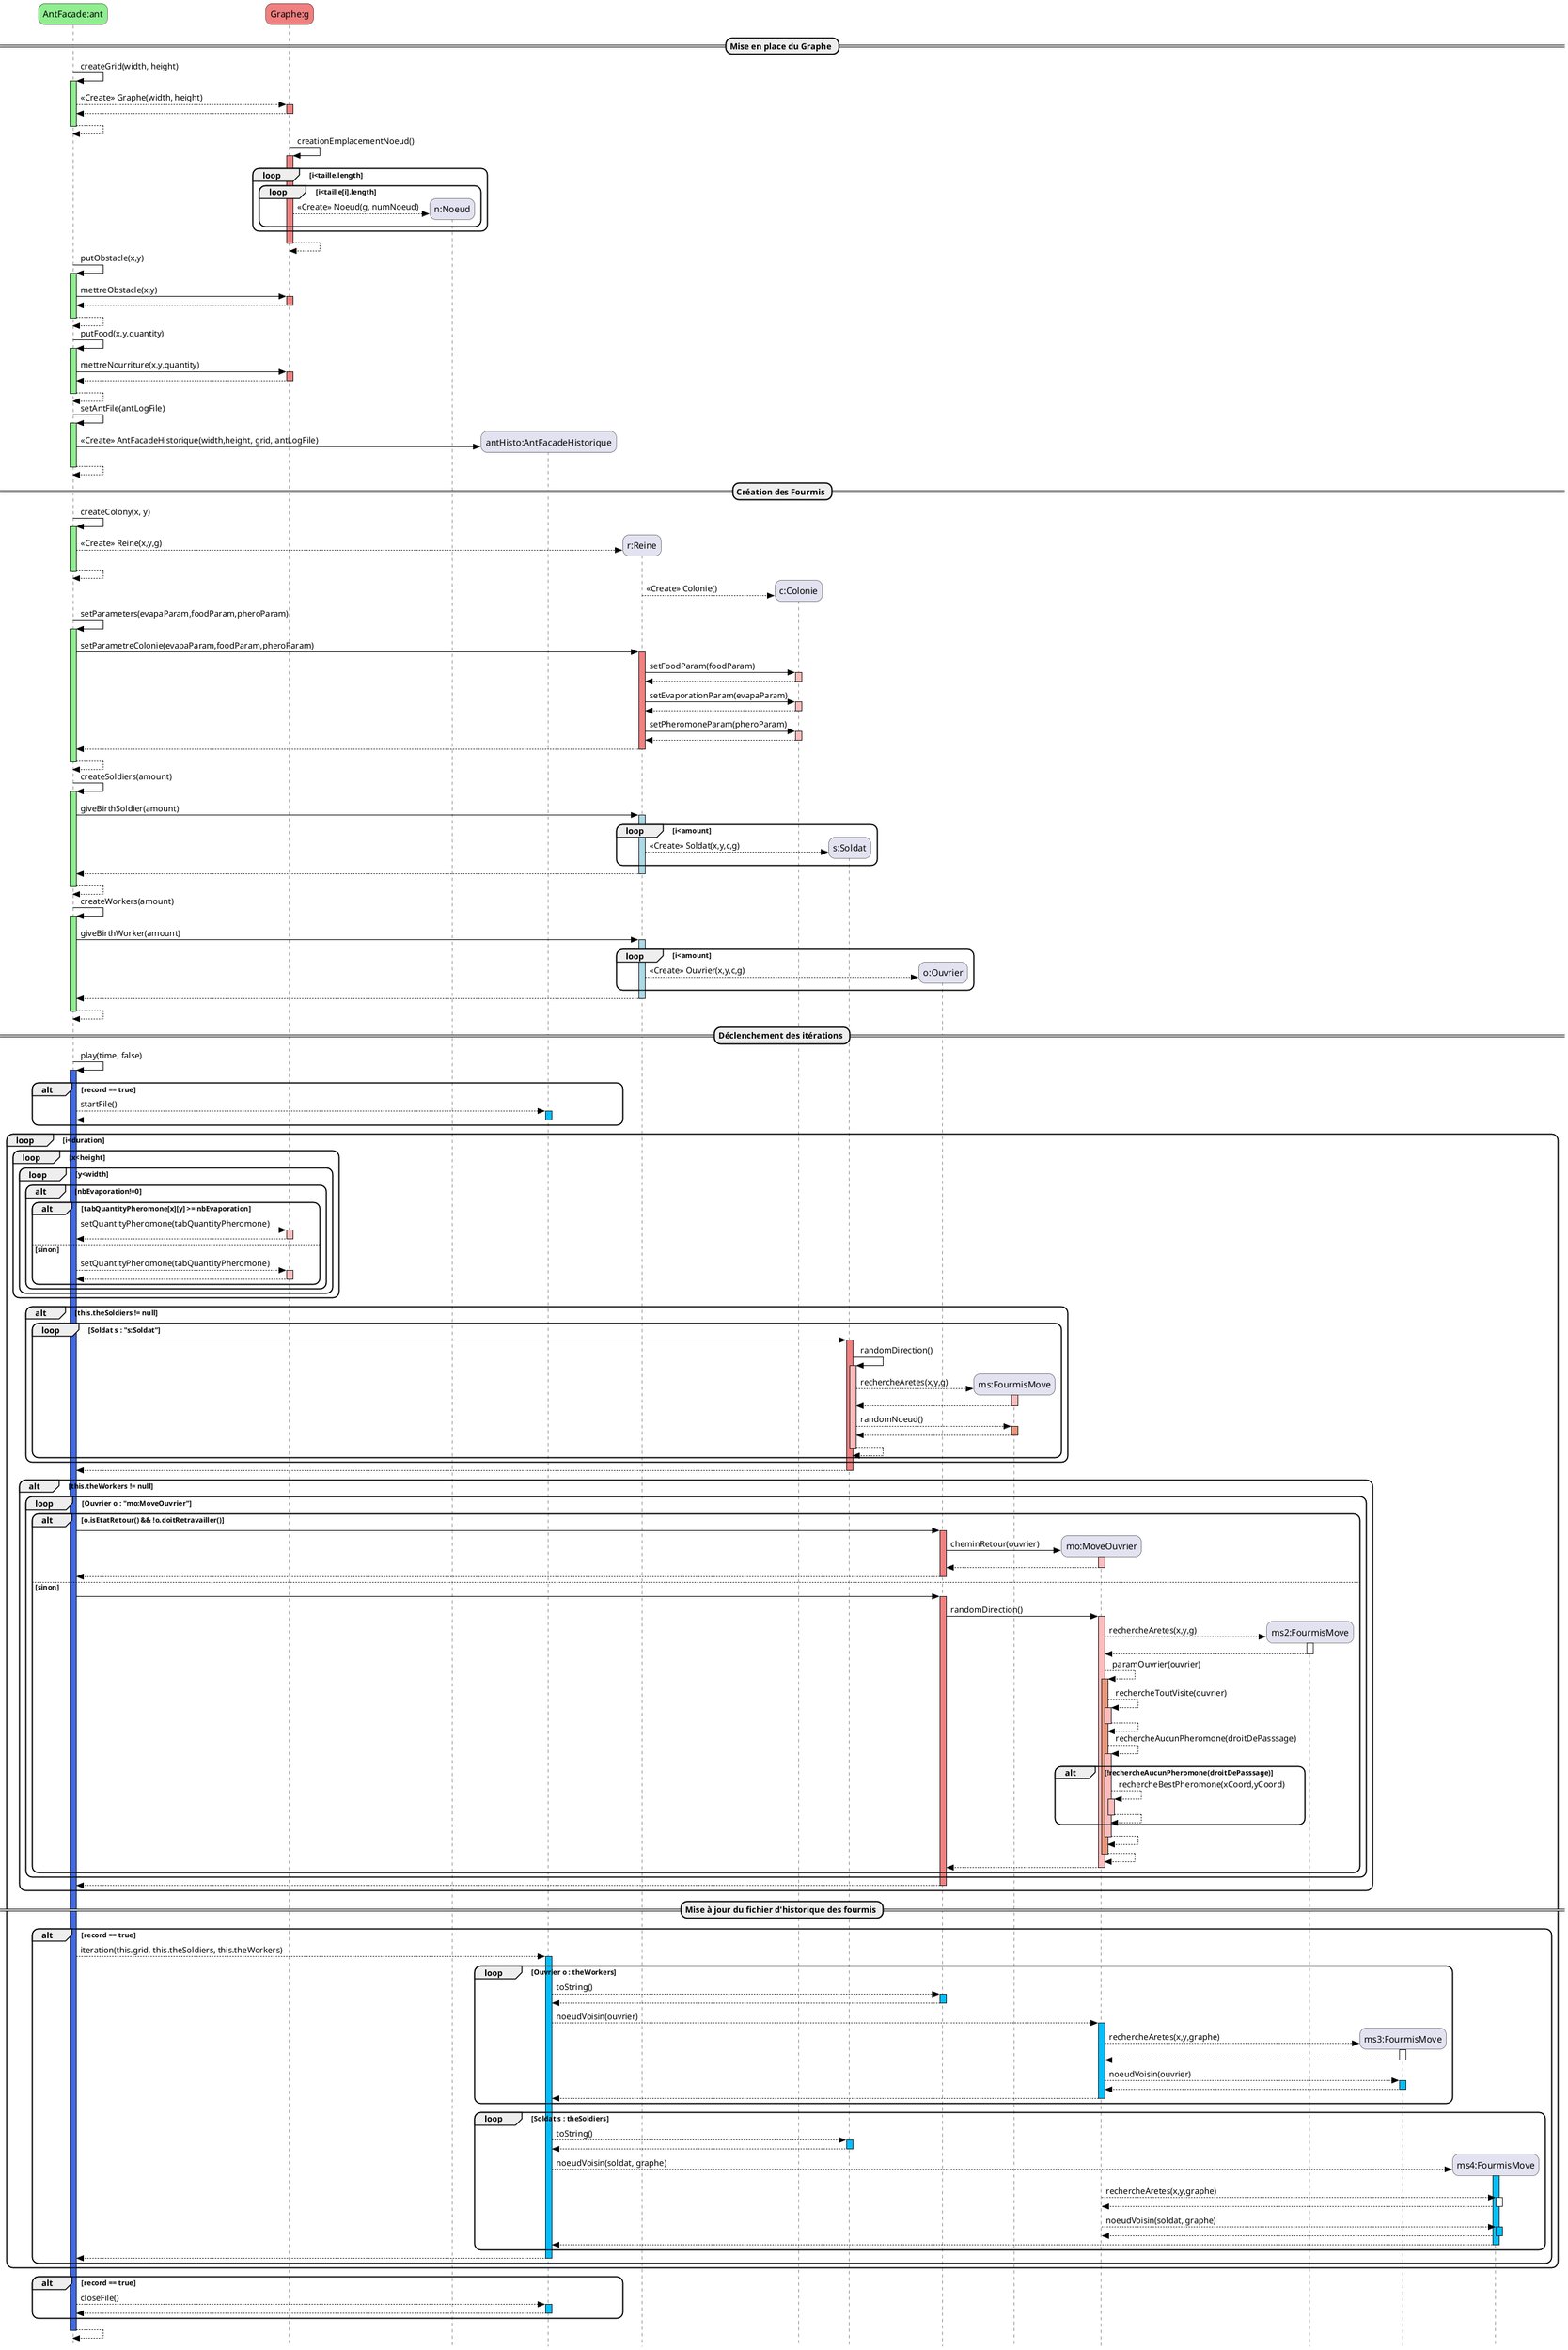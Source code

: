 @startuml
'https://plantuml.com/sequence-diagram

skinparam style strictuml
skinparam responseMessageBelowArrow true
skinparam roundcorner 20
skinparam ArrowColor #black
hide footbox

participant "AntFacade:ant" as ant #lightgreen
participant "Graphe:g" as graphe #lightcoral

== Mise en place du Graphe ==
' ---------GRAPHE--------------
ant -> ant++ #lightgreen : createGrid(width, height)
    ant --> graphe++ #lightcoral : <<Create>> Graphe(width, height)
return
return

graphe -> graphe++ #lightcoral : creationEmplacementNoeud()
loop i<taille.length
    loop i<taille[i].length
        ' ---------NOEUD--------------
            create "n:Noeud"
            graphe --> "n:Noeud" : <<Create>> Noeud(g, numNoeud)
    end
end
return

ant -> ant++ #lightgreen : putObstacle(x,y)
    ant -> graphe++ #lightcoral : mettreObstacle(x,y)
return
return

ant -> ant++ #lightgreen : putFood(x,y,quantity)
    ant -> graphe++ #lightcoral : mettreNourriture(x,y,quantity)
return
return

' ---------AntFacade Historique--------------
ant -> ant++ #lightgreen : setAntFile(antLogFile)
    create "antHisto:AntFacadeHistorique"
    ant -> "antHisto:AntFacadeHistorique" : <<Create>> AntFacadeHistorique(width,height, grid, antLogFile)
return


== Création des Fourmis ==
' ---------REINE--------------
ant -> ant++ #lightgreen : createColony(x, y)
create "r:Reine"
    ant --> "r:Reine" : <<Create>> Reine(x,y,g)
return

' ---------COLONIE--------------
create "c:Colonie"
"r:Reine" --> "c:Colonie" : <<Create>> Colonie()

ant -> ant++ #lightgreen : setParameters(evapaParam,foodParam,pheroParam)
    ant -> "r:Reine"++ #lightcoral : setParametreColonie(evapaParam,foodParam,pheroParam)
    "r:Reine" -> "c:Colonie"++ #FFBBBB: setFoodParam(foodParam)
    return
    "r:Reine" -> "c:Colonie"++ #FFBBBB: setEvaporationParam(evapaParam)
    return
    "r:Reine" -> "c:Colonie"++ #FFBBBB: setPheromoneParam(pheroParam)
    return
return
return

ant -> ant++ #lightgreen : createSoldiers(amount)
    ant -> "r:Reine"++ #lightblue : giveBirthSoldier(amount)
    loop i<amount
        ' ---------SOLDAT--------------
        create "s:Soldat"
        "r:Reine" --> "s:Soldat" : <<Create>> Soldat(x,y,c,g)
    end
return
return

ant -> ant++ #lightgreen : createWorkers(amount)
    ant -> "r:Reine"++ #lightblue : giveBirthWorker(amount)
    loop i<amount
        ' ---------OUVRIER--------------
        create "o:Ouvrier"
        "r:Reine" --> "o:Ouvrier" : <<Create>> Ouvrier(x,y,c,g)
    end
return
return

== Déclenchement des itérations ==
ant -> ant++ #RoyalBlue : play(time, false)
alt record == true
    ant --> "antHisto:AntFacadeHistorique"++ #DeepSkyBlue : startFile()
    return
end
loop i<duration

    '----------Mettre phéromne -------------
    loop x<height
        loop y<width
            alt nbEvaporation!=0
                alt tabQuantityPheromone[x][y] >= nbEvaporation
                    ant --> graphe++ #FFBBBB : setQuantityPheromone(tabQuantityPheromone)
                    return
                else sinon
                    ant --> graphe++ #FFBBBB : setQuantityPheromone(tabQuantityPheromone)
                    return
                end
            end
        end
    end

    '----------Mettre phéromne -------------

    ' ---------Déplacer Soldat--------------
    alt this.theSoldiers != null
        loop Soldat s : "s:Soldat"
            ant -> "s:Soldat"++ #lightcoral
                "s:Soldat" -> "s:Soldat"++ #FFBBBB: randomDirection()
                    ' ---------ARETES--------------
                    create "ms:FourmisMove"
                    "s:Soldat" --> "ms:FourmisMove"++ #FFBBBB : rechercheAretes(x,y,g)
                        return
                "s:Soldat" --> "ms:FourmisMove"++ #DarkSalmon : randomNoeud()
                return
            return
        end
    end
    return
    ' ---------Déplacer Soldat--------------

    ' ---------Déplacer Ouvrier--------------
    alt this.theWorkers != null
        loop Ouvrier o : "mo:MoveOuvrier"
        alt o.isEtatRetour() && !o.doitRetravailler()
            ant -> "o:Ouvrier"++ #lightcoral
            create "mo:MoveOuvrier"
            "o:Ouvrier"  -> "mo:MoveOuvrier"++ #FFBBBB : cheminRetour(ouvrier)
            return
            return

        else sinon
             ant -> "o:Ouvrier"++ #lightcoral
            "o:Ouvrier" -> "mo:MoveOuvrier"++ #FFBBBB : randomDirection()
             ' ---------ARETES OUVRIER--------------
                 create "ms2:FourmisMove"
                 "mo:MoveOuvrier" --> "ms2:FourmisMove"++ : rechercheAretes(x,y,g)
                    return
                 "mo:MoveOuvrier" --> "mo:MoveOuvrier"++ #DarkSalmon: paramOuvrier(ouvrier)
                     "mo:MoveOuvrier" --> "mo:MoveOuvrier"++ #FFBBBB : rechercheToutVisite(ouvrier)
                         return
                     "mo:MoveOuvrier" --> "mo:MoveOuvrier"++ #FFBBBB : rechercheAucunPheromone(droitDePasssage)
                         alt !rechercheAucunPheromone(droitDePasssage)
                                "mo:MoveOuvrier" --> "mo:MoveOuvrier"++ #FFBBBB: rechercheBestPheromone(xCoord,yCoord)
                                return
                         end
                    return
                return
            return
        end
    end
    return
    ' ---------Déplacer Ouvrier--------------
    end
' ---------Fichier historique des fourmis--------------
== Mise à jour du fichier d'historique des fourmis ==
    alt record == true
        ant --> "antHisto:AntFacadeHistorique"++ #DeepSkyBlue : iteration(this.grid, this.theSoldiers, this.theWorkers)
            loop Ouvrier o : theWorkers
                "antHisto:AntFacadeHistorique" --> "o:Ouvrier"++ #DeepSkyBlue: toString()
                return
                "antHisto:AntFacadeHistorique" --> "mo:MoveOuvrier"++ #DeepSkyBlue: noeudVoisin(ouvrier)
                create "ms3:FourmisMove"
                "mo:MoveOuvrier" --> "ms3:FourmisMove"++ : rechercheAretes(x,y,graphe)
                return
                "mo:MoveOuvrier" --> "ms3:FourmisMove"++ #DeepSkyBlue: noeudVoisin(ouvrier)
                return
                return
            end
            loop Soldat s : theSoldiers
                "antHisto:AntFacadeHistorique" --> "s:Soldat"++ #DeepSkyBlue : toString()
                return
                create "ms4:FourmisMove"
                "antHisto:AntFacadeHistorique" --> "ms4:FourmisMove"++ #DeepSkyBlue: noeudVoisin(soldat, graphe)
                "mo:MoveOuvrier" --> "ms4:FourmisMove"++ : rechercheAretes(x,y,graphe)
                return
                "mo:MoveOuvrier" --> "ms4:FourmisMove"++ #DeepSkyBlue: noeudVoisin(soldat, graphe)
                return
                return
            end
        return
    end
end

alt record == true
    ant --> "antHisto:AntFacadeHistorique"++ #DeepSkyBlue : closeFile()
    return
end
return

@enduml